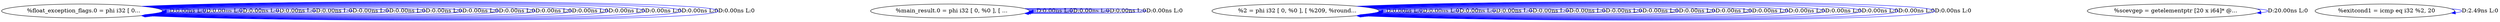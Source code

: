 digraph {
Node0x40349b0[label="  %float_exception_flags.0 = phi i32 [ 0..."];
Node0x40349b0 -> Node0x40349b0[label="D:0.00ns L:0",color=blue];
Node0x40349b0 -> Node0x40349b0[label="D:0.00ns L:0",color=blue];
Node0x40349b0 -> Node0x40349b0[label="D:0.00ns L:0",color=blue];
Node0x40349b0 -> Node0x40349b0[label="D:0.00ns L:0",color=blue];
Node0x40349b0 -> Node0x40349b0[label="D:0.00ns L:0",color=blue];
Node0x40349b0 -> Node0x40349b0[label="D:0.00ns L:0",color=blue];
Node0x40349b0 -> Node0x40349b0[label="D:0.00ns L:0",color=blue];
Node0x40349b0 -> Node0x40349b0[label="D:0.00ns L:0",color=blue];
Node0x40349b0 -> Node0x40349b0[label="D:0.00ns L:0",color=blue];
Node0x40349b0 -> Node0x40349b0[label="D:0.00ns L:0",color=blue];
Node0x40349b0 -> Node0x40349b0[label="D:0.00ns L:0",color=blue];
Node0x40349b0 -> Node0x40349b0[label="D:0.00ns L:0",color=blue];
Node0x40349b0 -> Node0x40349b0[label="D:0.00ns L:0",color=blue];
Node0x40349b0 -> Node0x40349b0[label="D:0.00ns L:0",color=blue];
Node0x40349b0 -> Node0x40349b0[label="D:0.00ns L:0",color=blue];
Node0x40349b0 -> Node0x40349b0[label="D:0.00ns L:0",color=blue];
Node0x4034ac0[label="  %main_result.0 = phi i32 [ 0, %0 ], [ ..."];
Node0x4034ac0 -> Node0x4034ac0[label="D:0.00ns L:0",color=blue];
Node0x4034ac0 -> Node0x4034ac0[label="D:0.00ns L:0",color=blue];
Node0x4034ac0 -> Node0x4034ac0[label="D:0.00ns L:0",color=blue];
Node0x4034ac0 -> Node0x4034ac0[label="D:0.00ns L:0",color=blue];
Node0x4034ba0[label="  %2 = phi i32 [ 0, %0 ], [ %209, %round..."];
Node0x4034ba0 -> Node0x4034ba0[label="D:0.00ns L:0",color=blue];
Node0x4034ba0 -> Node0x4034ba0[label="D:0.00ns L:0",color=blue];
Node0x4034ba0 -> Node0x4034ba0[label="D:0.00ns L:0",color=blue];
Node0x4034ba0 -> Node0x4034ba0[label="D:0.00ns L:0",color=blue];
Node0x4034ba0 -> Node0x4034ba0[label="D:0.00ns L:0",color=blue];
Node0x4034ba0 -> Node0x4034ba0[label="D:0.00ns L:0",color=blue];
Node0x4034ba0 -> Node0x4034ba0[label="D:0.00ns L:0",color=blue];
Node0x4034ba0 -> Node0x4034ba0[label="D:0.00ns L:0",color=blue];
Node0x4034ba0 -> Node0x4034ba0[label="D:0.00ns L:0",color=blue];
Node0x4034ba0 -> Node0x4034ba0[label="D:0.00ns L:0",color=blue];
Node0x4034ba0 -> Node0x4034ba0[label="D:0.00ns L:0",color=blue];
Node0x4034ba0 -> Node0x4034ba0[label="D:0.00ns L:0",color=blue];
Node0x4034ba0 -> Node0x4034ba0[label="D:0.00ns L:0",color=blue];
Node0x4034ba0 -> Node0x4034ba0[label="D:0.00ns L:0",color=blue];
Node0x4034ba0 -> Node0x4034ba0[label="D:0.00ns L:0",color=blue];
Node0x4034ba0 -> Node0x4034ba0[label="D:0.00ns L:0",color=blue];
Node0x4034c80[label="  %scevgep = getelementptr [20 x i64]* @..."];
Node0x4034c80 -> Node0x4034c80[label="D:20.00ns L:0",color=blue];
Node0x4034e20[label="  %exitcond1 = icmp eq i32 %2, 20"];
Node0x4034e20 -> Node0x4034e20[label="D:2.49ns L:0",color=blue];
}
